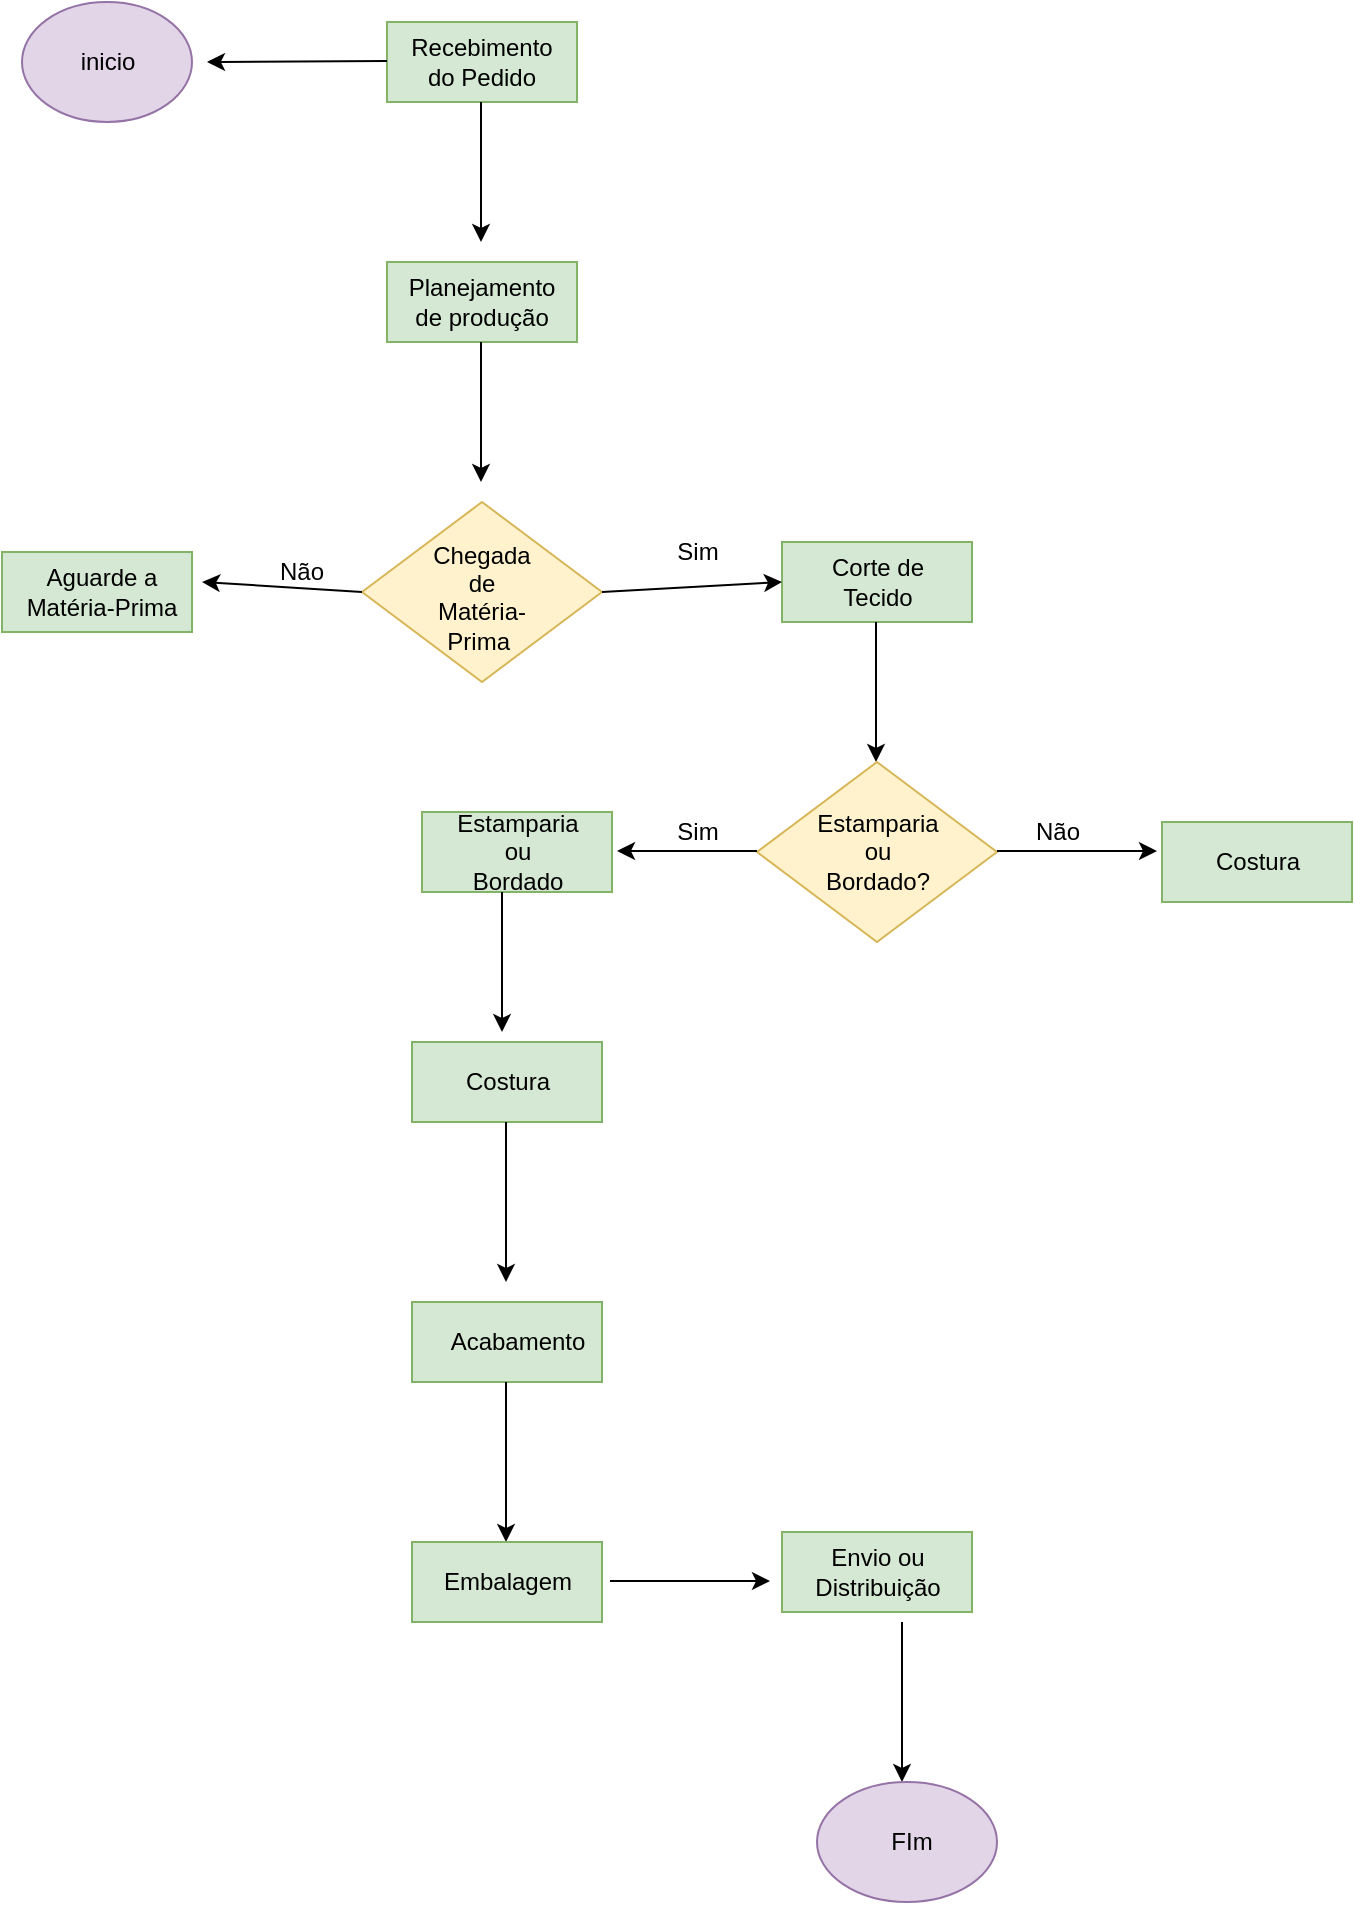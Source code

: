 <mxfile version="24.4.9" type="device" pages="4">
  <diagram name="Página-1" id="n4F2fIXht7cokp8Ij1KM">
    <mxGraphModel dx="1434" dy="1951" grid="1" gridSize="10" guides="1" tooltips="1" connect="1" arrows="1" fold="1" page="1" pageScale="1" pageWidth="827" pageHeight="1169" math="0" shadow="0">
      <root>
        <mxCell id="0" />
        <mxCell id="1" parent="0" />
        <mxCell id="-QIOjVmuAW-Z_RPg6oBH-69" value="" style="rounded=0;whiteSpace=wrap;html=1;fillColor=#d5e8d4;strokeColor=#82b366;" parent="1" vertex="1">
          <mxGeometry x="302.5" width="95" height="40" as="geometry" />
        </mxCell>
        <mxCell id="-QIOjVmuAW-Z_RPg6oBH-71" value="Recebimento do Pedido" style="text;html=1;align=center;verticalAlign=middle;whiteSpace=wrap;rounded=0;" parent="1" vertex="1">
          <mxGeometry x="320" y="5" width="60" height="30" as="geometry" />
        </mxCell>
        <mxCell id="-QIOjVmuAW-Z_RPg6oBH-76" value="" style="rounded=0;whiteSpace=wrap;html=1;fillColor=#d5e8d4;strokeColor=#82b366;" parent="1" vertex="1">
          <mxGeometry x="302.5" y="120" width="95" height="40" as="geometry" />
        </mxCell>
        <mxCell id="-QIOjVmuAW-Z_RPg6oBH-77" value="Planejamento de produção" style="text;html=1;align=center;verticalAlign=middle;whiteSpace=wrap;rounded=0;" parent="1" vertex="1">
          <mxGeometry x="320" y="125" width="60" height="30" as="geometry" />
        </mxCell>
        <mxCell id="-QIOjVmuAW-Z_RPg6oBH-88" value="" style="endArrow=classic;html=1;rounded=0;" parent="1" edge="1">
          <mxGeometry width="50" height="50" relative="1" as="geometry">
            <mxPoint x="349.5" y="40" as="sourcePoint" />
            <mxPoint x="349.5" y="110" as="targetPoint" />
          </mxGeometry>
        </mxCell>
        <mxCell id="-QIOjVmuAW-Z_RPg6oBH-90" value="" style="endArrow=classic;html=1;rounded=0;" parent="1" edge="1">
          <mxGeometry width="50" height="50" relative="1" as="geometry">
            <mxPoint x="349.5" y="160" as="sourcePoint" />
            <mxPoint x="349.5" y="230" as="targetPoint" />
          </mxGeometry>
        </mxCell>
        <mxCell id="-QIOjVmuAW-Z_RPg6oBH-91" value="" style="rhombus;whiteSpace=wrap;html=1;fillColor=#fff2cc;strokeColor=#d6b656;" parent="1" vertex="1">
          <mxGeometry x="290" y="240" width="120" height="90" as="geometry" />
        </mxCell>
        <mxCell id="-QIOjVmuAW-Z_RPg6oBH-92" value="Chegada de Matéria-Prima&amp;nbsp;&lt;div&gt;&lt;br&gt;&lt;/div&gt;" style="text;html=1;align=center;verticalAlign=middle;whiteSpace=wrap;rounded=0;" parent="1" vertex="1">
          <mxGeometry x="320" y="280" width="60" height="30" as="geometry" />
        </mxCell>
        <mxCell id="-QIOjVmuAW-Z_RPg6oBH-96" value="" style="endArrow=classic;html=1;rounded=0;exitX=0;exitY=0.5;exitDx=0;exitDy=0;" parent="1" source="-QIOjVmuAW-Z_RPg6oBH-91" edge="1">
          <mxGeometry width="50" height="50" relative="1" as="geometry">
            <mxPoint x="280" y="280.19" as="sourcePoint" />
            <mxPoint x="210" y="280" as="targetPoint" />
          </mxGeometry>
        </mxCell>
        <mxCell id="-QIOjVmuAW-Z_RPg6oBH-98" value="Não" style="text;html=1;align=center;verticalAlign=middle;whiteSpace=wrap;rounded=0;" parent="1" vertex="1">
          <mxGeometry x="230" y="260" width="60" height="30" as="geometry" />
        </mxCell>
        <mxCell id="-QIOjVmuAW-Z_RPg6oBH-99" value="" style="rounded=0;whiteSpace=wrap;html=1;fillColor=#d5e8d4;strokeColor=#82b366;" parent="1" vertex="1">
          <mxGeometry x="500" y="260" width="95" height="40" as="geometry" />
        </mxCell>
        <mxCell id="-QIOjVmuAW-Z_RPg6oBH-100" value="" style="rounded=0;whiteSpace=wrap;html=1;fillColor=#d5e8d4;strokeColor=#82b366;" parent="1" vertex="1">
          <mxGeometry x="110" y="265" width="95" height="40" as="geometry" />
        </mxCell>
        <mxCell id="-QIOjVmuAW-Z_RPg6oBH-101" value="Corte de Tecido" style="text;html=1;align=center;verticalAlign=middle;whiteSpace=wrap;rounded=0;" parent="1" vertex="1">
          <mxGeometry x="517.5" y="265" width="60" height="30" as="geometry" />
        </mxCell>
        <mxCell id="-QIOjVmuAW-Z_RPg6oBH-102" value="Aguarde a Matéria-Prima" style="text;html=1;align=center;verticalAlign=middle;whiteSpace=wrap;rounded=0;" parent="1" vertex="1">
          <mxGeometry x="115" y="270" width="90" height="30" as="geometry" />
        </mxCell>
        <mxCell id="-QIOjVmuAW-Z_RPg6oBH-103" value="" style="endArrow=classic;html=1;rounded=0;" parent="1" edge="1">
          <mxGeometry width="50" height="50" relative="1" as="geometry">
            <mxPoint x="547" y="300" as="sourcePoint" />
            <mxPoint x="547" y="370" as="targetPoint" />
          </mxGeometry>
        </mxCell>
        <mxCell id="-QIOjVmuAW-Z_RPg6oBH-105" value="Corte de Tecido" style="text;html=1;align=center;verticalAlign=middle;whiteSpace=wrap;rounded=0;" parent="1" vertex="1">
          <mxGeometry x="517.5" y="400" width="60" height="30" as="geometry" />
        </mxCell>
        <mxCell id="-QIOjVmuAW-Z_RPg6oBH-106" value="" style="rhombus;whiteSpace=wrap;html=1;fillColor=#fff2cc;strokeColor=#d6b656;" parent="1" vertex="1">
          <mxGeometry x="487.5" y="370" width="120" height="90" as="geometry" />
        </mxCell>
        <mxCell id="-QIOjVmuAW-Z_RPg6oBH-107" value="Estamparia ou Bordado?" style="text;html=1;align=center;verticalAlign=middle;whiteSpace=wrap;rounded=0;" parent="1" vertex="1">
          <mxGeometry x="517.5" y="400" width="60" height="30" as="geometry" />
        </mxCell>
        <mxCell id="-QIOjVmuAW-Z_RPg6oBH-110" value="" style="endArrow=classic;html=1;rounded=0;exitX=0.25;exitY=1;exitDx=0;exitDy=0;" parent="1" edge="1">
          <mxGeometry width="50" height="50" relative="1" as="geometry">
            <mxPoint x="487.5" y="414.5" as="sourcePoint" />
            <mxPoint x="487.5" y="414.5" as="targetPoint" />
          </mxGeometry>
        </mxCell>
        <mxCell id="-QIOjVmuAW-Z_RPg6oBH-114" value="" style="endArrow=classic;html=1;rounded=0;" parent="1" edge="1">
          <mxGeometry width="50" height="50" relative="1" as="geometry">
            <mxPoint x="487.5" y="414.5" as="sourcePoint" />
            <mxPoint x="417.5" y="414.5" as="targetPoint" />
          </mxGeometry>
        </mxCell>
        <mxCell id="-QIOjVmuAW-Z_RPg6oBH-118" value="Sim" style="text;html=1;align=center;verticalAlign=middle;whiteSpace=wrap;rounded=0;" parent="1" vertex="1">
          <mxGeometry x="427.5" y="390" width="60" height="30" as="geometry" />
        </mxCell>
        <mxCell id="-QIOjVmuAW-Z_RPg6oBH-119" value="" style="rounded=0;whiteSpace=wrap;html=1;fillColor=#d5e8d4;strokeColor=#82b366;" parent="1" vertex="1">
          <mxGeometry x="320" y="395" width="95" height="40" as="geometry" />
        </mxCell>
        <mxCell id="-QIOjVmuAW-Z_RPg6oBH-120" value="Estamparia ou Bordado" style="text;html=1;align=center;verticalAlign=middle;whiteSpace=wrap;rounded=0;" parent="1" vertex="1">
          <mxGeometry x="337.5" y="400" width="60" height="30" as="geometry" />
        </mxCell>
        <mxCell id="-QIOjVmuAW-Z_RPg6oBH-121" value="" style="endArrow=classic;html=1;rounded=0;" parent="1" edge="1">
          <mxGeometry width="50" height="50" relative="1" as="geometry">
            <mxPoint x="607.5" y="414.5" as="sourcePoint" />
            <mxPoint x="687.5" y="414.5" as="targetPoint" />
          </mxGeometry>
        </mxCell>
        <mxCell id="-QIOjVmuAW-Z_RPg6oBH-122" value="Não" style="text;html=1;align=center;verticalAlign=middle;whiteSpace=wrap;rounded=0;" parent="1" vertex="1">
          <mxGeometry x="607.5" y="390" width="60" height="30" as="geometry" />
        </mxCell>
        <mxCell id="-QIOjVmuAW-Z_RPg6oBH-123" value="" style="rounded=0;whiteSpace=wrap;html=1;fillColor=#d5e8d4;strokeColor=#82b366;" parent="1" vertex="1">
          <mxGeometry x="690" y="400" width="95" height="40" as="geometry" />
        </mxCell>
        <mxCell id="-QIOjVmuAW-Z_RPg6oBH-124" value="Costura" style="text;html=1;align=center;verticalAlign=middle;whiteSpace=wrap;rounded=0;" parent="1" vertex="1">
          <mxGeometry x="707.5" y="405" width="60" height="30" as="geometry" />
        </mxCell>
        <mxCell id="-QIOjVmuAW-Z_RPg6oBH-125" value="" style="endArrow=classic;html=1;rounded=0;" parent="1" edge="1">
          <mxGeometry width="50" height="50" relative="1" as="geometry">
            <mxPoint x="360" y="435" as="sourcePoint" />
            <mxPoint x="360" y="505" as="targetPoint" />
          </mxGeometry>
        </mxCell>
        <mxCell id="-QIOjVmuAW-Z_RPg6oBH-126" value="" style="rounded=0;whiteSpace=wrap;html=1;fillColor=#d5e8d4;strokeColor=#82b366;" parent="1" vertex="1">
          <mxGeometry x="315" y="510" width="95" height="40" as="geometry" />
        </mxCell>
        <mxCell id="-QIOjVmuAW-Z_RPg6oBH-127" value="Costura" style="text;html=1;align=center;verticalAlign=middle;whiteSpace=wrap;rounded=0;" parent="1" vertex="1">
          <mxGeometry x="332.5" y="515" width="60" height="30" as="geometry" />
        </mxCell>
        <mxCell id="-QIOjVmuAW-Z_RPg6oBH-128" value="" style="endArrow=classic;html=1;rounded=0;" parent="1" edge="1">
          <mxGeometry width="50" height="50" relative="1" as="geometry">
            <mxPoint x="362" y="550" as="sourcePoint" />
            <mxPoint x="362" y="630" as="targetPoint" />
          </mxGeometry>
        </mxCell>
        <mxCell id="-QIOjVmuAW-Z_RPg6oBH-129" value="" style="rounded=0;whiteSpace=wrap;html=1;fillColor=#d5e8d4;strokeColor=#82b366;" parent="1" vertex="1">
          <mxGeometry x="315" y="640" width="95" height="40" as="geometry" />
        </mxCell>
        <mxCell id="-QIOjVmuAW-Z_RPg6oBH-130" value="Acabamento" style="text;html=1;align=center;verticalAlign=middle;whiteSpace=wrap;rounded=0;" parent="1" vertex="1">
          <mxGeometry x="337.5" y="645" width="60" height="30" as="geometry" />
        </mxCell>
        <mxCell id="-QIOjVmuAW-Z_RPg6oBH-131" value="" style="endArrow=classic;html=1;rounded=0;" parent="1" edge="1">
          <mxGeometry width="50" height="50" relative="1" as="geometry">
            <mxPoint x="362" y="680" as="sourcePoint" />
            <mxPoint x="362" y="760" as="targetPoint" />
          </mxGeometry>
        </mxCell>
        <mxCell id="-QIOjVmuAW-Z_RPg6oBH-132" value="" style="rounded=0;whiteSpace=wrap;html=1;fillColor=#d5e8d4;strokeColor=#82b366;" parent="1" vertex="1">
          <mxGeometry x="315" y="760" width="95" height="40" as="geometry" />
        </mxCell>
        <mxCell id="-QIOjVmuAW-Z_RPg6oBH-134" value="Embalagem" style="text;html=1;align=center;verticalAlign=middle;whiteSpace=wrap;rounded=0;" parent="1" vertex="1">
          <mxGeometry x="332.5" y="765" width="60" height="30" as="geometry" />
        </mxCell>
        <mxCell id="-QIOjVmuAW-Z_RPg6oBH-135" value="" style="endArrow=classic;html=1;rounded=0;" parent="1" edge="1">
          <mxGeometry width="50" height="50" relative="1" as="geometry">
            <mxPoint x="414" y="779.5" as="sourcePoint" />
            <mxPoint x="494" y="779.5" as="targetPoint" />
          </mxGeometry>
        </mxCell>
        <mxCell id="-QIOjVmuAW-Z_RPg6oBH-136" value="" style="rounded=0;whiteSpace=wrap;html=1;fillColor=#d5e8d4;strokeColor=#82b366;" parent="1" vertex="1">
          <mxGeometry x="500" y="755" width="95" height="40" as="geometry" />
        </mxCell>
        <mxCell id="-QIOjVmuAW-Z_RPg6oBH-137" value="Envio ou Distribuição" style="text;html=1;align=center;verticalAlign=middle;whiteSpace=wrap;rounded=0;" parent="1" vertex="1">
          <mxGeometry x="517.5" y="760" width="60" height="30" as="geometry" />
        </mxCell>
        <mxCell id="-QIOjVmuAW-Z_RPg6oBH-138" value="" style="endArrow=classic;html=1;rounded=0;" parent="1" edge="1">
          <mxGeometry width="50" height="50" relative="1" as="geometry">
            <mxPoint x="302.5" y="19.5" as="sourcePoint" />
            <mxPoint x="212.5" y="20" as="targetPoint" />
          </mxGeometry>
        </mxCell>
        <mxCell id="-QIOjVmuAW-Z_RPg6oBH-139" value="" style="ellipse;whiteSpace=wrap;html=1;fillColor=#e1d5e7;strokeColor=#9673a6;" parent="1" vertex="1">
          <mxGeometry x="120" y="-10" width="85" height="60" as="geometry" />
        </mxCell>
        <mxCell id="-QIOjVmuAW-Z_RPg6oBH-140" value="inicio" style="text;html=1;align=center;verticalAlign=middle;whiteSpace=wrap;rounded=0;" parent="1" vertex="1">
          <mxGeometry x="132.5" y="5" width="60" height="30" as="geometry" />
        </mxCell>
        <mxCell id="-QIOjVmuAW-Z_RPg6oBH-141" value="" style="endArrow=classic;html=1;rounded=0;" parent="1" edge="1">
          <mxGeometry width="50" height="50" relative="1" as="geometry">
            <mxPoint x="560" y="800" as="sourcePoint" />
            <mxPoint x="560" y="880" as="targetPoint" />
            <Array as="points">
              <mxPoint x="560" y="870" />
            </Array>
          </mxGeometry>
        </mxCell>
        <mxCell id="-QIOjVmuAW-Z_RPg6oBH-142" value="" style="ellipse;whiteSpace=wrap;html=1;fillColor=#e1d5e7;strokeColor=#9673a6;" parent="1" vertex="1">
          <mxGeometry x="517.5" y="880" width="90" height="60" as="geometry" />
        </mxCell>
        <mxCell id="-QIOjVmuAW-Z_RPg6oBH-143" value="FIm" style="text;html=1;align=center;verticalAlign=middle;whiteSpace=wrap;rounded=0;" parent="1" vertex="1">
          <mxGeometry x="535" y="895" width="60" height="30" as="geometry" />
        </mxCell>
        <mxCell id="zb5xChTft5yovPVDA_vQ-1" value="" style="endArrow=classic;html=1;rounded=0;exitX=1;exitY=0.5;exitDx=0;exitDy=0;entryX=0;entryY=0.5;entryDx=0;entryDy=0;" edge="1" parent="1" source="-QIOjVmuAW-Z_RPg6oBH-91" target="-QIOjVmuAW-Z_RPg6oBH-99">
          <mxGeometry width="50" height="50" relative="1" as="geometry">
            <mxPoint x="410" y="285" as="sourcePoint" />
            <mxPoint x="493.5" y="280" as="targetPoint" />
          </mxGeometry>
        </mxCell>
        <mxCell id="-QIOjVmuAW-Z_RPg6oBH-97" value="Sim" style="text;html=1;align=center;verticalAlign=middle;whiteSpace=wrap;rounded=0;" parent="1" vertex="1">
          <mxGeometry x="427.5" y="250" width="60" height="30" as="geometry" />
        </mxCell>
      </root>
    </mxGraphModel>
  </diagram>
  <diagram id="AqQXITIFxmbpZis7r4Wy" name="Notificação ao Cliente">
    <mxGraphModel dx="1434" dy="1951" grid="1" gridSize="10" guides="1" tooltips="1" connect="1" arrows="1" fold="1" page="1" pageScale="1" pageWidth="827" pageHeight="1169" math="0" shadow="0">
      <root>
        <mxCell id="0" />
        <mxCell id="1" parent="0" />
        <mxCell id="y44J8RAjuI7t50W4atT7-40" value="" style="ellipse;whiteSpace=wrap;html=1;fillColor=#e1d5e7;strokeColor=#9673a6;" vertex="1" parent="1">
          <mxGeometry x="120" y="-10" width="85" height="60" as="geometry" />
        </mxCell>
      </root>
    </mxGraphModel>
  </diagram>
  <diagram id="ORG3KAU5VXvF_bWUV-D3" name="Inicia o processo da costura">
    <mxGraphModel dx="1434" dy="1951" grid="1" gridSize="10" guides="1" tooltips="1" connect="1" arrows="1" fold="1" page="1" pageScale="1" pageWidth="827" pageHeight="1169" math="0" shadow="0">
      <root>
        <mxCell id="0" />
        <mxCell id="1" parent="0" />
        <mxCell id="tzOCaP9MhfWOkNYwja29-1" value="" style="rounded=0;whiteSpace=wrap;html=1;fillColor=#d5e8d4;strokeColor=#82b366;" vertex="1" parent="1">
          <mxGeometry x="302.5" width="97.5" height="40" as="geometry" />
        </mxCell>
        <mxCell id="tzOCaP9MhfWOkNYwja29-2" value="Receber Detalhes do Projeto" style="text;html=1;align=center;verticalAlign=middle;whiteSpace=wrap;rounded=0;" vertex="1" parent="1">
          <mxGeometry x="320" y="5" width="60" height="30" as="geometry" />
        </mxCell>
        <mxCell id="tzOCaP9MhfWOkNYwja29-3" value="" style="rounded=0;whiteSpace=wrap;html=1;fillColor=#d5e8d4;strokeColor=#82b366;" vertex="1" parent="1">
          <mxGeometry x="296.25" y="100" width="107.5" height="70" as="geometry" />
        </mxCell>
        <mxCell id="tzOCaP9MhfWOkNYwja29-4" value="Criar e Registrar o projeto no Sistema" style="text;html=1;align=center;verticalAlign=middle;whiteSpace=wrap;rounded=0;" vertex="1" parent="1">
          <mxGeometry x="320" y="120" width="60" height="30" as="geometry" />
        </mxCell>
        <mxCell id="tzOCaP9MhfWOkNYwja29-5" value="" style="endArrow=classic;html=1;rounded=0;exitX=0.5;exitY=1;exitDx=0;exitDy=0;" edge="1" parent="1" source="tzOCaP9MhfWOkNYwja29-1">
          <mxGeometry width="50" height="50" relative="1" as="geometry">
            <mxPoint x="350.75" y="50" as="sourcePoint" />
            <mxPoint x="351" y="100" as="targetPoint" />
            <Array as="points">
              <mxPoint x="351" y="90" />
            </Array>
          </mxGeometry>
        </mxCell>
        <mxCell id="tzOCaP9MhfWOkNYwja29-6" value="" style="endArrow=classic;html=1;rounded=0;exitX=0.5;exitY=1;exitDx=0;exitDy=0;" edge="1" parent="1" source="tzOCaP9MhfWOkNYwja29-3">
          <mxGeometry width="50" height="50" relative="1" as="geometry">
            <mxPoint x="360" y="180" as="sourcePoint" />
            <mxPoint x="350" y="200" as="targetPoint" />
          </mxGeometry>
        </mxCell>
        <mxCell id="tzOCaP9MhfWOkNYwja29-11" value="" style="rounded=0;whiteSpace=wrap;html=1;fillColor=#d5e8d4;strokeColor=#82b366;" vertex="1" parent="1">
          <mxGeometry x="298.75" y="290" width="95" height="40" as="geometry" />
        </mxCell>
        <mxCell id="tzOCaP9MhfWOkNYwja29-12" value="" style="rounded=0;whiteSpace=wrap;html=1;fillColor=#d5e8d4;strokeColor=#82b366;" vertex="1" parent="1">
          <mxGeometry x="296.25" y="200" width="100" height="60" as="geometry" />
        </mxCell>
        <mxCell id="tzOCaP9MhfWOkNYwja29-13" value="Solicitar Dados do Projeto&amp;nbsp;" style="text;html=1;align=center;verticalAlign=middle;whiteSpace=wrap;rounded=0;" vertex="1" parent="1">
          <mxGeometry x="316.25" y="295" width="60" height="30" as="geometry" />
        </mxCell>
        <mxCell id="tzOCaP9MhfWOkNYwja29-15" value="" style="endArrow=classic;html=1;rounded=0;exitX=0.5;exitY=1;exitDx=0;exitDy=0;" edge="1" parent="1" source="tzOCaP9MhfWOkNYwja29-12">
          <mxGeometry width="50" height="50" relative="1" as="geometry">
            <mxPoint x="352" y="290" as="sourcePoint" />
            <mxPoint x="346" y="290" as="targetPoint" />
          </mxGeometry>
        </mxCell>
        <mxCell id="tzOCaP9MhfWOkNYwja29-17" value="" style="rhombus;whiteSpace=wrap;html=1;fillColor=#fff2cc;strokeColor=#d6b656;" vertex="1" parent="1">
          <mxGeometry x="290" y="750" width="120" height="100" as="geometry" />
        </mxCell>
        <mxCell id="tzOCaP9MhfWOkNYwja29-19" value="" style="endArrow=classic;html=1;rounded=0;exitX=0.25;exitY=1;exitDx=0;exitDy=0;" edge="1" parent="1">
          <mxGeometry width="50" height="50" relative="1" as="geometry">
            <mxPoint x="487.5" y="414.5" as="sourcePoint" />
            <mxPoint x="487.5" y="414.5" as="targetPoint" />
          </mxGeometry>
        </mxCell>
        <mxCell id="tzOCaP9MhfWOkNYwja29-20" value="" style="endArrow=classic;html=1;rounded=0;" edge="1" parent="1">
          <mxGeometry width="50" height="50" relative="1" as="geometry">
            <mxPoint x="290" y="799.5" as="sourcePoint" />
            <mxPoint x="220" y="799.5" as="targetPoint" />
          </mxGeometry>
        </mxCell>
        <mxCell id="tzOCaP9MhfWOkNYwja29-24" value="" style="endArrow=classic;html=1;rounded=0;" edge="1" parent="1">
          <mxGeometry width="50" height="50" relative="1" as="geometry">
            <mxPoint x="410" y="799.5" as="sourcePoint" />
            <mxPoint x="450" y="800" as="targetPoint" />
          </mxGeometry>
        </mxCell>
        <mxCell id="tzOCaP9MhfWOkNYwja29-40" value="" style="endArrow=classic;html=1;rounded=0;" edge="1" parent="1">
          <mxGeometry width="50" height="50" relative="1" as="geometry">
            <mxPoint x="302.5" y="19.5" as="sourcePoint" />
            <mxPoint x="212.5" y="20" as="targetPoint" />
          </mxGeometry>
        </mxCell>
        <mxCell id="tzOCaP9MhfWOkNYwja29-41" value="" style="ellipse;whiteSpace=wrap;html=1;fillColor=#e1d5e7;strokeColor=#9673a6;" vertex="1" parent="1">
          <mxGeometry x="120" y="-10" width="85" height="60" as="geometry" />
        </mxCell>
        <mxCell id="tzOCaP9MhfWOkNYwja29-42" value="inicio" style="text;html=1;align=center;verticalAlign=middle;whiteSpace=wrap;rounded=0;" vertex="1" parent="1">
          <mxGeometry x="132.5" y="5" width="60" height="30" as="geometry" />
        </mxCell>
        <mxCell id="tzOCaP9MhfWOkNYwja29-44" value="" style="ellipse;whiteSpace=wrap;html=1;fillColor=#e1d5e7;strokeColor=#9673a6;" vertex="1" parent="1">
          <mxGeometry x="291.25" y="920" width="90" height="60" as="geometry" />
        </mxCell>
        <mxCell id="tzOCaP9MhfWOkNYwja29-45" value="FIm" style="text;html=1;align=center;verticalAlign=middle;whiteSpace=wrap;rounded=0;" vertex="1" parent="1">
          <mxGeometry x="306.25" y="935" width="60" height="30" as="geometry" />
        </mxCell>
        <mxCell id="tzOCaP9MhfWOkNYwja29-47" value="Projeto Criado no Banco de Dados" style="text;html=1;align=center;verticalAlign=middle;whiteSpace=wrap;rounded=0;" vertex="1" parent="1">
          <mxGeometry x="316.25" y="215" width="60" height="30" as="geometry" />
        </mxCell>
        <mxCell id="tzOCaP9MhfWOkNYwja29-51" value="" style="endArrow=classic;html=1;rounded=0;" edge="1" parent="1">
          <mxGeometry width="50" height="50" relative="1" as="geometry">
            <mxPoint x="345.75" y="330" as="sourcePoint" />
            <mxPoint x="346" y="370" as="targetPoint" />
          </mxGeometry>
        </mxCell>
        <mxCell id="tzOCaP9MhfWOkNYwja29-53" value="" style="rounded=0;whiteSpace=wrap;html=1;fillColor=#d5e8d4;strokeColor=#82b366;" vertex="1" parent="1">
          <mxGeometry x="296.25" y="370" width="103.75" height="110" as="geometry" />
        </mxCell>
        <mxCell id="tzOCaP9MhfWOkNYwja29-54" value="Ler e Verificar os Detalhes e Preparar os Materiais" style="text;html=1;align=center;verticalAlign=middle;whiteSpace=wrap;rounded=0;" vertex="1" parent="1">
          <mxGeometry x="321.25" y="410" width="60" height="30" as="geometry" />
        </mxCell>
        <mxCell id="tzOCaP9MhfWOkNYwja29-59" value="" style="endArrow=classic;html=1;rounded=0;" edge="1" parent="1">
          <mxGeometry width="50" height="50" relative="1" as="geometry">
            <mxPoint x="348.01" y="480" as="sourcePoint" />
            <mxPoint x="347.75" y="510" as="targetPoint" />
            <Array as="points">
              <mxPoint x="347.63" y="510" />
            </Array>
          </mxGeometry>
        </mxCell>
        <mxCell id="tzOCaP9MhfWOkNYwja29-60" value="" style="endArrow=classic;html=1;rounded=0;" edge="1" parent="1">
          <mxGeometry width="50" height="50" relative="1" as="geometry">
            <mxPoint x="502" y="820" as="sourcePoint" />
            <mxPoint x="502" y="850" as="targetPoint" />
            <Array as="points">
              <mxPoint x="502.25" y="820" />
              <mxPoint x="502" y="830" />
            </Array>
          </mxGeometry>
        </mxCell>
        <mxCell id="tzOCaP9MhfWOkNYwja29-61" style="edgeStyle=orthogonalEdgeStyle;rounded=0;orthogonalLoop=1;jettySize=auto;html=1;exitX=0.5;exitY=1;exitDx=0;exitDy=0;" edge="1" parent="1" source="tzOCaP9MhfWOkNYwja29-54" target="tzOCaP9MhfWOkNYwja29-54">
          <mxGeometry relative="1" as="geometry" />
        </mxCell>
        <mxCell id="tzOCaP9MhfWOkNYwja29-62" value="" style="rounded=0;whiteSpace=wrap;html=1;fillColor=#d5e8d4;strokeColor=#82b366;" vertex="1" parent="1">
          <mxGeometry x="299.38" y="510" width="97.5" height="40" as="geometry" />
        </mxCell>
        <mxCell id="tzOCaP9MhfWOkNYwja29-63" value="Lista de Materiais Pronta" style="text;html=1;align=center;verticalAlign=middle;whiteSpace=wrap;rounded=0;" vertex="1" parent="1">
          <mxGeometry x="316.25" y="515" width="60" height="30" as="geometry" />
        </mxCell>
        <mxCell id="tzOCaP9MhfWOkNYwja29-65" value="" style="endArrow=classic;html=1;rounded=0;" edge="1" parent="1">
          <mxGeometry width="50" height="50" relative="1" as="geometry">
            <mxPoint x="347.88" y="550" as="sourcePoint" />
            <mxPoint x="348" y="580" as="targetPoint" />
            <Array as="points">
              <mxPoint x="347.88" y="565" />
            </Array>
          </mxGeometry>
        </mxCell>
        <mxCell id="tzOCaP9MhfWOkNYwja29-66" value="" style="rounded=0;whiteSpace=wrap;html=1;fillColor=#d5e8d4;strokeColor=#82b366;" vertex="1" parent="1">
          <mxGeometry x="296.25" y="580" width="97.5" height="70" as="geometry" />
        </mxCell>
        <mxCell id="tzOCaP9MhfWOkNYwja29-67" value="Atualizar e Registrar Progresso no Sistema" style="text;html=1;align=center;verticalAlign=middle;whiteSpace=wrap;rounded=0;" vertex="1" parent="1">
          <mxGeometry x="315" y="600" width="60" height="30" as="geometry" />
        </mxCell>
        <mxCell id="tzOCaP9MhfWOkNYwja29-68" value="" style="endArrow=classic;html=1;rounded=0;" edge="1" parent="1">
          <mxGeometry width="50" height="50" relative="1" as="geometry">
            <mxPoint x="349.87" y="650" as="sourcePoint" />
            <mxPoint x="349.5" y="680" as="targetPoint" />
            <Array as="points">
              <mxPoint x="349.75" y="650" />
            </Array>
          </mxGeometry>
        </mxCell>
        <mxCell id="tzOCaP9MhfWOkNYwja29-69" value="" style="rounded=0;whiteSpace=wrap;html=1;fillColor=#d5e8d4;strokeColor=#82b366;" vertex="1" parent="1">
          <mxGeometry x="296.25" y="680" width="97.5" height="40" as="geometry" />
        </mxCell>
        <mxCell id="tzOCaP9MhfWOkNYwja29-70" value="Sistema Atualizado" style="text;html=1;align=center;verticalAlign=middle;whiteSpace=wrap;rounded=0;" vertex="1" parent="1">
          <mxGeometry x="315" y="685" width="60" height="30" as="geometry" />
        </mxCell>
        <mxCell id="tzOCaP9MhfWOkNYwja29-71" value="" style="rounded=0;whiteSpace=wrap;html=1;fillColor=#d5e8d4;strokeColor=#82b366;" vertex="1" parent="1">
          <mxGeometry x="453.75" y="780" width="97.5" height="40" as="geometry" />
        </mxCell>
        <mxCell id="tzOCaP9MhfWOkNYwja29-73" value="" style="endArrow=classic;html=1;rounded=0;" edge="1" parent="1">
          <mxGeometry width="50" height="50" relative="1" as="geometry">
            <mxPoint x="349.5" y="720" as="sourcePoint" />
            <mxPoint x="349.5" y="750" as="targetPoint" />
            <Array as="points">
              <mxPoint x="349.75" y="720" />
            </Array>
          </mxGeometry>
        </mxCell>
        <mxCell id="tzOCaP9MhfWOkNYwja29-74" value="Projeto Concluído ou Cancelado?" style="text;html=1;align=center;verticalAlign=middle;whiteSpace=wrap;rounded=0;" vertex="1" parent="1">
          <mxGeometry x="321.25" y="780" width="60" height="30" as="geometry" />
        </mxCell>
        <mxCell id="tzOCaP9MhfWOkNYwja29-75" value="Sim" style="text;html=1;align=center;verticalAlign=middle;whiteSpace=wrap;rounded=0;" vertex="1" parent="1">
          <mxGeometry x="393.75" y="780" width="60" height="30" as="geometry" />
        </mxCell>
        <mxCell id="tzOCaP9MhfWOkNYwja29-76" value="" style="rounded=0;whiteSpace=wrap;html=1;fillColor=#d5e8d4;strokeColor=#82b366;" vertex="1" parent="1">
          <mxGeometry x="120" y="780" width="97.5" height="40" as="geometry" />
        </mxCell>
        <mxCell id="tzOCaP9MhfWOkNYwja29-77" value="Remover/Arquivar&lt;div&gt;o Projeto&lt;/div&gt;" style="text;html=1;align=center;verticalAlign=middle;whiteSpace=wrap;rounded=0;" vertex="1" parent="1">
          <mxGeometry x="472.5" y="785" width="60" height="30" as="geometry" />
        </mxCell>
        <mxCell id="tzOCaP9MhfWOkNYwja29-78" value="Continuar" style="text;html=1;align=center;verticalAlign=middle;whiteSpace=wrap;rounded=0;" vertex="1" parent="1">
          <mxGeometry x="138.75" y="785" width="60" height="30" as="geometry" />
        </mxCell>
        <mxCell id="tzOCaP9MhfWOkNYwja29-79" value="Não" style="text;html=1;align=center;verticalAlign=middle;whiteSpace=wrap;rounded=0;" vertex="1" parent="1">
          <mxGeometry x="217.5" y="780" width="60" height="30" as="geometry" />
        </mxCell>
        <mxCell id="tzOCaP9MhfWOkNYwja29-81" value="" style="rounded=0;whiteSpace=wrap;html=1;fillColor=#d5e8d4;strokeColor=#82b366;" vertex="1" parent="1">
          <mxGeometry x="453.75" y="850" width="116.25" height="40" as="geometry" />
        </mxCell>
        <mxCell id="tzOCaP9MhfWOkNYwja29-82" value="Projeto Arquivado/Removido" style="text;html=1;align=center;verticalAlign=middle;whiteSpace=wrap;rounded=0;" vertex="1" parent="1">
          <mxGeometry x="481.87" y="855" width="60" height="30" as="geometry" />
        </mxCell>
        <mxCell id="tzOCaP9MhfWOkNYwja29-84" value="" style="endArrow=classic;html=1;rounded=0;" edge="1" parent="1" target="tzOCaP9MhfWOkNYwja29-44">
          <mxGeometry width="50" height="50" relative="1" as="geometry">
            <mxPoint x="450" y="890" as="sourcePoint" />
            <mxPoint x="363.75" y="900.5" as="targetPoint" />
            <Array as="points" />
          </mxGeometry>
        </mxCell>
        <mxCell id="tzOCaP9MhfWOkNYwja29-85" value="" style="endArrow=classic;html=1;rounded=0;entryX=0.064;entryY=0.267;entryDx=0;entryDy=0;entryPerimeter=0;" edge="1" parent="1" target="tzOCaP9MhfWOkNYwja29-44">
          <mxGeometry width="50" height="50" relative="1" as="geometry">
            <mxPoint x="190" y="830" as="sourcePoint" />
            <mxPoint x="381" y="941" as="targetPoint" />
            <Array as="points" />
          </mxGeometry>
        </mxCell>
      </root>
    </mxGraphModel>
  </diagram>
  <diagram id="forqqabMOp-of3MqAT1x" name="Controle de Qualidade">
    <mxGraphModel dx="1434" dy="1951" grid="1" gridSize="10" guides="1" tooltips="1" connect="1" arrows="1" fold="1" page="1" pageScale="1" pageWidth="827" pageHeight="1169" math="0" shadow="0">
      <root>
        <mxCell id="0" />
        <mxCell id="1" parent="0" />
        <mxCell id="ytsf2G-o9pDzvkz5qM-9-1" value="" style="rounded=0;whiteSpace=wrap;html=1;fillColor=#d5e8d4;strokeColor=#82b366;" parent="1" vertex="1">
          <mxGeometry x="302.5" width="95" height="60" as="geometry" />
        </mxCell>
        <mxCell id="ytsf2G-o9pDzvkz5qM-9-3" value="" style="rounded=0;whiteSpace=wrap;html=1;fillColor=#d5e8d4;strokeColor=#82b366;" parent="1" vertex="1">
          <mxGeometry x="302.5" y="90" width="95" height="70" as="geometry" />
        </mxCell>
        <mxCell id="ytsf2G-o9pDzvkz5qM-9-5" value="" style="endArrow=classic;html=1;rounded=0;" parent="1" edge="1">
          <mxGeometry width="50" height="50" relative="1" as="geometry">
            <mxPoint x="349.5" y="60" as="sourcePoint" />
            <mxPoint x="349.5" y="90" as="targetPoint" />
            <Array as="points">
              <mxPoint x="349.5" y="60" />
            </Array>
          </mxGeometry>
        </mxCell>
        <mxCell id="ytsf2G-o9pDzvkz5qM-9-6" value="" style="endArrow=classic;html=1;rounded=0;" parent="1" edge="1">
          <mxGeometry width="50" height="50" relative="1" as="geometry">
            <mxPoint x="349.5" y="250" as="sourcePoint" />
            <mxPoint x="349.5" y="290" as="targetPoint" />
          </mxGeometry>
        </mxCell>
        <mxCell id="ytsf2G-o9pDzvkz5qM-9-7" value="" style="rhombus;whiteSpace=wrap;html=1;fillColor=#fff2cc;strokeColor=#d6b656;" parent="1" vertex="1">
          <mxGeometry x="298.75" y="540" width="97.5" height="80" as="geometry" />
        </mxCell>
        <mxCell id="ytsf2G-o9pDzvkz5qM-9-13" value="" style="endArrow=classic;html=1;rounded=0;" parent="1" edge="1">
          <mxGeometry width="50" height="50" relative="1" as="geometry">
            <mxPoint x="302.5" y="19.5" as="sourcePoint" />
            <mxPoint x="212.5" y="20" as="targetPoint" />
          </mxGeometry>
        </mxCell>
        <mxCell id="ytsf2G-o9pDzvkz5qM-9-14" value="" style="ellipse;whiteSpace=wrap;html=1;fillColor=#e1d5e7;strokeColor=#9673a6;" parent="1" vertex="1">
          <mxGeometry x="120" y="-10" width="85" height="60" as="geometry" />
        </mxCell>
        <mxCell id="ytsf2G-o9pDzvkz5qM-9-15" value="inicio" style="text;html=1;align=center;verticalAlign=middle;whiteSpace=wrap;rounded=0;" parent="1" vertex="1">
          <mxGeometry x="132.5" y="5" width="60" height="30" as="geometry" />
        </mxCell>
        <mxCell id="ytsf2G-o9pDzvkz5qM-9-19" value="Receber Produto para Inspeção" style="text;html=1;align=center;verticalAlign=middle;whiteSpace=wrap;rounded=0;" parent="1" vertex="1">
          <mxGeometry x="320" y="5" width="60" height="45" as="geometry" />
        </mxCell>
        <mxCell id="ytsf2G-o9pDzvkz5qM-9-20" value="" style="endArrow=classic;html=1;rounded=0;" parent="1" edge="1">
          <mxGeometry width="50" height="50" relative="1" as="geometry">
            <mxPoint x="349.5" y="160" as="sourcePoint" />
            <mxPoint x="349.5" y="190" as="targetPoint" />
          </mxGeometry>
        </mxCell>
        <mxCell id="ytsf2G-o9pDzvkz5qM-9-21" value="" style="rounded=0;whiteSpace=wrap;html=1;fillColor=#d5e8d4;strokeColor=#82b366;" parent="1" vertex="1">
          <mxGeometry x="440" y="560" width="95" height="40" as="geometry" />
        </mxCell>
        <mxCell id="ytsf2G-o9pDzvkz5qM-9-22" value="Criar e Registrar o Produto no Sistema" style="text;html=1;align=center;verticalAlign=middle;whiteSpace=wrap;rounded=0;" parent="1" vertex="1">
          <mxGeometry x="320" y="110" width="60" height="30" as="geometry" />
        </mxCell>
        <mxCell id="ytsf2G-o9pDzvkz5qM-9-23" value="" style="rounded=0;whiteSpace=wrap;html=1;fillColor=#d5e8d4;strokeColor=#82b366;" parent="1" vertex="1">
          <mxGeometry x="300" y="190" width="95" height="60" as="geometry" />
        </mxCell>
        <mxCell id="ytsf2G-o9pDzvkz5qM-9-24" value="Produto Registrado no Banco de Dados" style="text;html=1;align=center;verticalAlign=middle;whiteSpace=wrap;rounded=0;" parent="1" vertex="1">
          <mxGeometry x="320" y="205" width="60" height="30" as="geometry" />
        </mxCell>
        <mxCell id="ytsf2G-o9pDzvkz5qM-9-25" value="" style="endArrow=classic;html=1;rounded=0;" parent="1" edge="1">
          <mxGeometry width="50" height="50" relative="1" as="geometry">
            <mxPoint x="350" y="330" as="sourcePoint" />
            <mxPoint x="349.5" y="360" as="targetPoint" />
          </mxGeometry>
        </mxCell>
        <mxCell id="ytsf2G-o9pDzvkz5qM-9-27" value="" style="rounded=0;whiteSpace=wrap;html=1;fillColor=#d5e8d4;strokeColor=#82b366;" parent="1" vertex="1">
          <mxGeometry x="302.5" y="290" width="95" height="40" as="geometry" />
        </mxCell>
        <mxCell id="ytsf2G-o9pDzvkz5qM-9-29" value="Solicitar Dados do Produto" style="text;html=1;align=center;verticalAlign=middle;whiteSpace=wrap;rounded=0;" parent="1" vertex="1">
          <mxGeometry x="317.5" y="295" width="60" height="30" as="geometry" />
        </mxCell>
        <mxCell id="ytsf2G-o9pDzvkz5qM-9-31" value="" style="rounded=0;whiteSpace=wrap;html=1;fillColor=#d5e8d4;strokeColor=#82b366;" parent="1" vertex="1">
          <mxGeometry x="280" y="360" width="140" height="60" as="geometry" />
        </mxCell>
        <mxCell id="ytsf2G-o9pDzvkz5qM-9-32" value="Ler e Verificar Especificações e Critériosde Qualidade" style="text;html=1;align=center;verticalAlign=middle;whiteSpace=wrap;rounded=0;" parent="1" vertex="1">
          <mxGeometry x="317.5" y="375" width="60" height="30" as="geometry" />
        </mxCell>
        <mxCell id="ytsf2G-o9pDzvkz5qM-9-33" value="" style="endArrow=classic;html=1;rounded=0;" parent="1" edge="1">
          <mxGeometry width="50" height="50" relative="1" as="geometry">
            <mxPoint x="347" y="500" as="sourcePoint" />
            <mxPoint x="347" y="540" as="targetPoint" />
          </mxGeometry>
        </mxCell>
        <mxCell id="ytsf2G-o9pDzvkz5qM-9-34" value="" style="endArrow=classic;html=1;rounded=0;" parent="1" edge="1">
          <mxGeometry width="50" height="50" relative="1" as="geometry">
            <mxPoint x="349.5" y="420" as="sourcePoint" />
            <mxPoint x="349.5" y="460" as="targetPoint" />
          </mxGeometry>
        </mxCell>
        <mxCell id="ytsf2G-o9pDzvkz5qM-9-35" value="" style="rounded=0;whiteSpace=wrap;html=1;fillColor=#d5e8d4;strokeColor=#82b366;" parent="1" vertex="1">
          <mxGeometry x="300" y="460" width="95" height="40" as="geometry" />
        </mxCell>
        <mxCell id="ytsf2G-o9pDzvkz5qM-9-36" value="Inspecionar o Produto" style="text;html=1;align=center;verticalAlign=middle;whiteSpace=wrap;rounded=0;" parent="1" vertex="1">
          <mxGeometry x="317.5" y="465" width="60" height="30" as="geometry" />
        </mxCell>
        <mxCell id="ytsf2G-o9pDzvkz5qM-9-37" value="" style="endArrow=classic;html=1;rounded=0;" parent="1" edge="1">
          <mxGeometry width="50" height="50" relative="1" as="geometry">
            <mxPoint x="500" y="600" as="sourcePoint" />
            <mxPoint x="500" y="640" as="targetPoint" />
          </mxGeometry>
        </mxCell>
        <mxCell id="ytsf2G-o9pDzvkz5qM-9-39" value="Produto Conforme?" style="text;html=1;align=center;verticalAlign=middle;whiteSpace=wrap;rounded=0;" parent="1" vertex="1">
          <mxGeometry x="317.5" y="565" width="60" height="30" as="geometry" />
        </mxCell>
        <mxCell id="ytsf2G-o9pDzvkz5qM-9-41" value="" style="endArrow=classic;html=1;rounded=0;exitX=0;exitY=0.5;exitDx=0;exitDy=0;" parent="1" source="ytsf2G-o9pDzvkz5qM-9-7" edge="1">
          <mxGeometry width="50" height="50" relative="1" as="geometry">
            <mxPoint x="295" y="580" as="sourcePoint" />
            <mxPoint x="250" y="580" as="targetPoint" />
          </mxGeometry>
        </mxCell>
        <mxCell id="ytsf2G-o9pDzvkz5qM-9-42" value="" style="endArrow=classic;html=1;rounded=0;exitX=1;exitY=0.5;exitDx=0;exitDy=0;" parent="1" source="ytsf2G-o9pDzvkz5qM-9-7" edge="1">
          <mxGeometry width="50" height="50" relative="1" as="geometry">
            <mxPoint x="397.5" y="579.5" as="sourcePoint" />
            <mxPoint x="437.5" y="579.5" as="targetPoint" />
          </mxGeometry>
        </mxCell>
        <mxCell id="ytsf2G-o9pDzvkz5qM-9-43" value="Não" style="text;html=1;align=center;verticalAlign=middle;whiteSpace=wrap;rounded=0;" parent="1" vertex="1">
          <mxGeometry x="380" y="560" width="60" height="30" as="geometry" />
        </mxCell>
        <mxCell id="ytsf2G-o9pDzvkz5qM-9-44" value="Sim" style="text;html=1;align=center;verticalAlign=middle;whiteSpace=wrap;rounded=0;" parent="1" vertex="1">
          <mxGeometry x="242.5" y="560" width="60" height="30" as="geometry" />
        </mxCell>
        <mxCell id="ytsf2G-o9pDzvkz5qM-9-47" value="Registrar Problema" style="text;html=1;align=center;verticalAlign=middle;whiteSpace=wrap;rounded=0;" parent="1" vertex="1">
          <mxGeometry x="457.5" y="565" width="60" height="30" as="geometry" />
        </mxCell>
        <mxCell id="ytsf2G-o9pDzvkz5qM-9-48" value="" style="rounded=0;whiteSpace=wrap;html=1;fillColor=#d5e8d4;strokeColor=#82b366;" parent="1" vertex="1">
          <mxGeometry x="450" y="640" width="95" height="70" as="geometry" />
        </mxCell>
        <mxCell id="d4NCzH7tKzyk_ve560va-2" value="Atualizar e Registrar Problema no Sistema" style="text;html=1;align=center;verticalAlign=middle;whiteSpace=wrap;rounded=0;" parent="1" vertex="1">
          <mxGeometry x="467.5" y="660" width="60" height="30" as="geometry" />
        </mxCell>
        <mxCell id="d4NCzH7tKzyk_ve560va-3" value="" style="endArrow=classic;html=1;rounded=0;" parent="1" edge="1">
          <mxGeometry width="50" height="50" relative="1" as="geometry">
            <mxPoint x="500" y="710" as="sourcePoint" />
            <mxPoint x="500" y="750" as="targetPoint" />
          </mxGeometry>
        </mxCell>
        <mxCell id="d4NCzH7tKzyk_ve560va-4" value="" style="rounded=0;whiteSpace=wrap;html=1;fillColor=#d5e8d4;strokeColor=#82b366;" parent="1" vertex="1">
          <mxGeometry x="150" y="560" width="95" height="40" as="geometry" />
        </mxCell>
        <mxCell id="d4NCzH7tKzyk_ve560va-5" value="" style="rounded=0;whiteSpace=wrap;html=1;fillColor=#d5e8d4;strokeColor=#82b366;" parent="1" vertex="1">
          <mxGeometry x="450" y="750" width="95" height="40" as="geometry" />
        </mxCell>
        <mxCell id="d4NCzH7tKzyk_ve560va-6" value="" style="endArrow=classic;html=1;rounded=0;" parent="1" edge="1">
          <mxGeometry width="50" height="50" relative="1" as="geometry">
            <mxPoint x="197" y="600" as="sourcePoint" />
            <mxPoint x="197" y="640" as="targetPoint" />
          </mxGeometry>
        </mxCell>
        <mxCell id="d4NCzH7tKzyk_ve560va-7" value="Produto Rejeitado" style="text;html=1;align=center;verticalAlign=middle;whiteSpace=wrap;rounded=0;" parent="1" vertex="1">
          <mxGeometry x="467.5" y="755" width="60" height="30" as="geometry" />
        </mxCell>
        <mxCell id="d4NCzH7tKzyk_ve560va-8" value="Produto Aprovado" style="text;html=1;align=center;verticalAlign=middle;whiteSpace=wrap;rounded=0;" parent="1" vertex="1">
          <mxGeometry x="158.75" y="565" width="77.5" height="30" as="geometry" />
        </mxCell>
        <mxCell id="d4NCzH7tKzyk_ve560va-9" value="" style="endArrow=classic;html=1;rounded=0;" parent="1" edge="1">
          <mxGeometry width="50" height="50" relative="1" as="geometry">
            <mxPoint x="440" y="770" as="sourcePoint" />
            <mxPoint x="260" y="700" as="targetPoint" />
          </mxGeometry>
        </mxCell>
        <mxCell id="d4NCzH7tKzyk_ve560va-10" value="" style="rounded=0;whiteSpace=wrap;html=1;fillColor=#d5e8d4;strokeColor=#82b366;" parent="1" vertex="1">
          <mxGeometry x="150" y="640" width="95" height="90" as="geometry" />
        </mxCell>
        <mxCell id="d4NCzH7tKzyk_ve560va-11" value="Registrar Aprovação ou Rejeição no Sistema" style="text;html=1;align=center;verticalAlign=middle;whiteSpace=wrap;rounded=0;" parent="1" vertex="1">
          <mxGeometry x="167.5" y="670" width="60" height="30" as="geometry" />
        </mxCell>
        <mxCell id="d4NCzH7tKzyk_ve560va-12" style="edgeStyle=orthogonalEdgeStyle;rounded=0;orthogonalLoop=1;jettySize=auto;html=1;exitX=0.5;exitY=1;exitDx=0;exitDy=0;" parent="1" source="d4NCzH7tKzyk_ve560va-11" target="d4NCzH7tKzyk_ve560va-11" edge="1">
          <mxGeometry relative="1" as="geometry" />
        </mxCell>
        <mxCell id="d4NCzH7tKzyk_ve560va-13" value="" style="endArrow=classic;html=1;rounded=0;" parent="1" edge="1">
          <mxGeometry width="50" height="50" relative="1" as="geometry">
            <mxPoint x="197" y="730" as="sourcePoint" />
            <mxPoint x="197" y="770" as="targetPoint" />
          </mxGeometry>
        </mxCell>
        <mxCell id="d4NCzH7tKzyk_ve560va-14" value="" style="endArrow=classic;html=1;rounded=0;" parent="1" edge="1">
          <mxGeometry width="50" height="50" relative="1" as="geometry">
            <mxPoint x="197" y="870" as="sourcePoint" />
            <mxPoint x="197" y="910" as="targetPoint" />
            <Array as="points">
              <mxPoint x="197" y="900" />
            </Array>
          </mxGeometry>
        </mxCell>
        <mxCell id="d4NCzH7tKzyk_ve560va-15" value="" style="rounded=0;whiteSpace=wrap;html=1;fillColor=#d5e8d4;strokeColor=#82b366;" parent="1" vertex="1">
          <mxGeometry x="147.5" y="770" width="95" height="100" as="geometry" />
        </mxCell>
        <mxCell id="d4NCzH7tKzyk_ve560va-16" value="Atualizar : Sistema Atualizado com Resultado da Inspeção" style="text;html=1;align=center;verticalAlign=middle;whiteSpace=wrap;rounded=0;" parent="1" vertex="1">
          <mxGeometry x="165" y="805" width="60" height="30" as="geometry" />
        </mxCell>
        <mxCell id="8BG3R5OSMZtzENJF1Hnz-1" value="" style="rounded=0;whiteSpace=wrap;html=1;fillColor=#d5e8d4;strokeColor=#82b366;" vertex="1" parent="1">
          <mxGeometry x="147.5" y="910" width="95" height="100" as="geometry" />
        </mxCell>
        <mxCell id="8BG3R5OSMZtzENJF1Hnz-3" value="" style="ellipse;whiteSpace=wrap;html=1;fillColor=#e1d5e7;strokeColor=#9673a6;" vertex="1" parent="1">
          <mxGeometry x="355" y="930" width="85" height="60" as="geometry" />
        </mxCell>
        <mxCell id="8BG3R5OSMZtzENJF1Hnz-4" value="" style="endArrow=classic;html=1;rounded=0;exitX=1;exitY=0.5;exitDx=0;exitDy=0;" edge="1" parent="1" source="8BG3R5OSMZtzENJF1Hnz-1" target="8BG3R5OSMZtzENJF1Hnz-3">
          <mxGeometry width="50" height="50" relative="1" as="geometry">
            <mxPoint x="298.75" y="930" as="sourcePoint" />
            <mxPoint x="310" y="970" as="targetPoint" />
            <Array as="points">
              <mxPoint x="298.75" y="960" />
            </Array>
          </mxGeometry>
        </mxCell>
        <mxCell id="8BG3R5OSMZtzENJF1Hnz-5" value="Excluir:Remover Produto do Controle de Qualidade" style="text;html=1;align=center;verticalAlign=middle;whiteSpace=wrap;rounded=0;" vertex="1" parent="1">
          <mxGeometry x="165" y="940" width="60" height="30" as="geometry" />
        </mxCell>
        <mxCell id="8BG3R5OSMZtzENJF1Hnz-6" value="Fim" style="text;html=1;align=center;verticalAlign=middle;whiteSpace=wrap;rounded=0;" vertex="1" parent="1">
          <mxGeometry x="367.5" y="945" width="60" height="30" as="geometry" />
        </mxCell>
      </root>
    </mxGraphModel>
  </diagram>
</mxfile>
